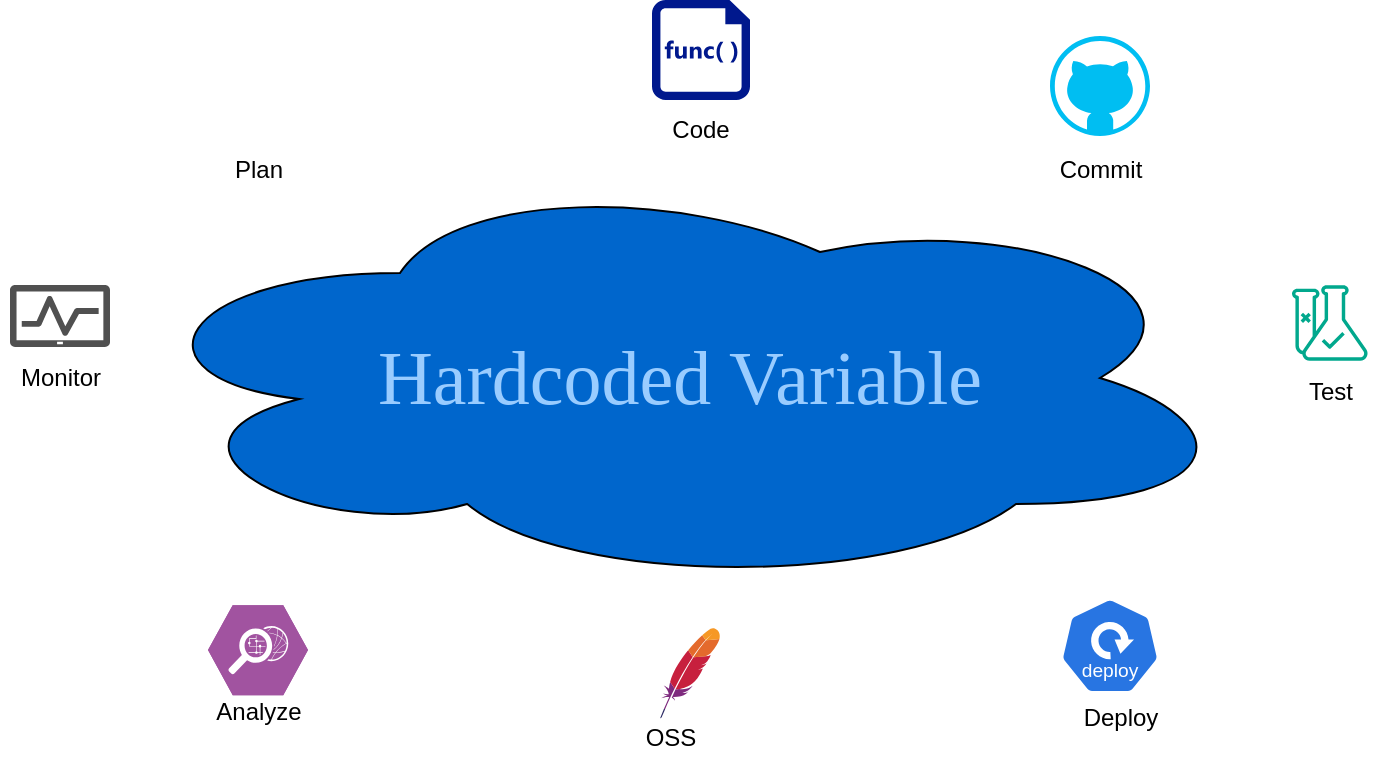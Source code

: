 <mxfile version="24.0.1" type="github">
  <diagram name="Page-1" id="GBpQJX3VlAgqphPgUjDk">
    <mxGraphModel dx="962" dy="612" grid="1" gridSize="10" guides="1" tooltips="1" connect="1" arrows="1" fold="1" page="1" pageScale="1" pageWidth="850" pageHeight="1100" math="0" shadow="0">
      <root>
        <mxCell id="0" />
        <mxCell id="1" parent="0" />
        <mxCell id="RF4C-TeAuxBSGZfzYPdB-1" value="&lt;font color=&quot;#99ccff&quot; style=&quot;font-size: 38px;&quot; face=&quot;Tahoma&quot;&gt;Hardcoded Variable&lt;/font&gt;" style="ellipse;shape=cloud;whiteSpace=wrap;html=1;labelBackgroundColor=#0066CC;fillColor=#0066CC;" vertex="1" parent="1">
          <mxGeometry x="110" y="200" width="560" height="210" as="geometry" />
        </mxCell>
        <mxCell id="RF4C-TeAuxBSGZfzYPdB-2" value="" style="sketch=0;aspect=fixed;pointerEvents=1;shadow=0;dashed=0;html=1;strokeColor=none;labelPosition=center;verticalLabelPosition=bottom;verticalAlign=top;align=center;fillColor=#00188D;shape=mxgraph.mscae.enterprise.code_file" vertex="1" parent="1">
          <mxGeometry x="376" y="116" width="49" height="50" as="geometry" />
        </mxCell>
        <mxCell id="RF4C-TeAuxBSGZfzYPdB-3" value="" style="verticalLabelPosition=bottom;html=1;verticalAlign=top;align=center;strokeColor=none;fillColor=#00BEF2;shape=mxgraph.azure.github_code;pointerEvents=1;" vertex="1" parent="1">
          <mxGeometry x="575" y="134" width="50" height="50" as="geometry" />
        </mxCell>
        <mxCell id="RF4C-TeAuxBSGZfzYPdB-4" value="" style="shape=image;html=1;verticalAlign=top;verticalLabelPosition=bottom;labelBackgroundColor=#ffffff;imageAspect=0;aspect=fixed;image=https://cdn4.iconfinder.com/data/icons/online-shop-7/128/calendar-event-planning-128.png" vertex="1" parent="1">
          <mxGeometry x="150" y="138" width="58" height="58" as="geometry" />
        </mxCell>
        <mxCell id="RF4C-TeAuxBSGZfzYPdB-5" value="" style="verticalLabelPosition=bottom;sketch=0;html=1;fillColor=#A153A0;strokeColor=#ffffff;verticalAlign=top;align=center;points=[[0,0.5,0],[0.125,0.25,0],[0.25,0,0],[0.5,0,0],[0.75,0,0],[0.875,0.25,0],[1,0.5,0],[0.875,0.75,0],[0.75,1,0],[0.5,1,0],[0.125,0.75,0]];pointerEvents=1;shape=mxgraph.cisco_safe.compositeIcon;bgIcon=mxgraph.cisco_safe.design.blank_device;resIcon=mxgraph.cisco_safe.design.monitoring;" vertex="1" parent="1">
          <mxGeometry x="154" y="418.6" width="50" height="45" as="geometry" />
        </mxCell>
        <mxCell id="RF4C-TeAuxBSGZfzYPdB-6" value="" style="dashed=0;outlineConnect=0;html=1;align=center;labelPosition=center;verticalLabelPosition=bottom;verticalAlign=top;shape=mxgraph.weblogos.apache" vertex="1" parent="1">
          <mxGeometry x="380" y="430" width="30" height="45.2" as="geometry" />
        </mxCell>
        <mxCell id="RF4C-TeAuxBSGZfzYPdB-7" value="" style="aspect=fixed;sketch=0;html=1;dashed=0;whitespace=wrap;fillColor=#2875E2;strokeColor=#ffffff;points=[[0.005,0.63,0],[0.1,0.2,0],[0.9,0.2,0],[0.5,0,0],[0.995,0.63,0],[0.72,0.99,0],[0.5,1,0],[0.28,0.99,0]];shape=mxgraph.kubernetes.icon2;kubernetesLabel=1;prIcon=deploy" vertex="1" parent="1">
          <mxGeometry x="580" y="414.9" width="50" height="48" as="geometry" />
        </mxCell>
        <mxCell id="RF4C-TeAuxBSGZfzYPdB-8" value="" style="sketch=0;pointerEvents=1;shadow=0;dashed=0;html=1;strokeColor=none;labelPosition=center;verticalLabelPosition=bottom;verticalAlign=top;align=center;fillColor=#505050;shape=mxgraph.mscae.intune.device_health" vertex="1" parent="1">
          <mxGeometry x="55" y="258.5" width="50" height="31" as="geometry" />
        </mxCell>
        <mxCell id="RF4C-TeAuxBSGZfzYPdB-9" value="" style="sketch=0;outlineConnect=0;fontColor=#232F3E;gradientColor=none;fillColor=#01A88D;strokeColor=none;dashed=0;verticalLabelPosition=bottom;verticalAlign=top;align=center;html=1;fontSize=12;fontStyle=0;aspect=fixed;pointerEvents=1;shape=mxgraph.aws4.sagemaker_shadow_testing;" vertex="1" parent="1">
          <mxGeometry x="696" y="258.5" width="38" height="38" as="geometry" />
        </mxCell>
        <mxCell id="RF4C-TeAuxBSGZfzYPdB-10" value="Code" style="text;html=1;align=center;verticalAlign=middle;resizable=0;points=[];autosize=1;strokeColor=none;fillColor=none;" vertex="1" parent="1">
          <mxGeometry x="375" y="166" width="50" height="30" as="geometry" />
        </mxCell>
        <mxCell id="RF4C-TeAuxBSGZfzYPdB-11" value="Commit" style="text;html=1;align=center;verticalAlign=middle;resizable=0;points=[];autosize=1;strokeColor=none;fillColor=none;" vertex="1" parent="1">
          <mxGeometry x="570" y="186" width="60" height="30" as="geometry" />
        </mxCell>
        <mxCell id="RF4C-TeAuxBSGZfzYPdB-12" value="Test" style="text;html=1;align=center;verticalAlign=middle;resizable=0;points=[];autosize=1;strokeColor=none;fillColor=none;" vertex="1" parent="1">
          <mxGeometry x="690" y="296.5" width="50" height="30" as="geometry" />
        </mxCell>
        <mxCell id="RF4C-TeAuxBSGZfzYPdB-13" value="Plan" style="text;html=1;align=center;verticalAlign=middle;resizable=0;points=[];autosize=1;strokeColor=none;fillColor=none;" vertex="1" parent="1">
          <mxGeometry x="154" y="186" width="50" height="30" as="geometry" />
        </mxCell>
        <mxCell id="RF4C-TeAuxBSGZfzYPdB-14" value="Deploy" style="text;html=1;align=center;verticalAlign=middle;resizable=0;points=[];autosize=1;strokeColor=none;fillColor=none;" vertex="1" parent="1">
          <mxGeometry x="580" y="460.1" width="60" height="30" as="geometry" />
        </mxCell>
        <mxCell id="RF4C-TeAuxBSGZfzYPdB-16" value="OSS" style="text;html=1;align=center;verticalAlign=middle;resizable=0;points=[];autosize=1;strokeColor=none;fillColor=none;" vertex="1" parent="1">
          <mxGeometry x="360" y="470" width="50" height="30" as="geometry" />
        </mxCell>
        <mxCell id="RF4C-TeAuxBSGZfzYPdB-17" value="Monitor" style="text;html=1;align=center;verticalAlign=middle;resizable=0;points=[];autosize=1;strokeColor=none;fillColor=none;" vertex="1" parent="1">
          <mxGeometry x="50" y="289.5" width="60" height="30" as="geometry" />
        </mxCell>
        <mxCell id="RF4C-TeAuxBSGZfzYPdB-18" value="Analyze" style="text;html=1;align=center;verticalAlign=middle;resizable=0;points=[];autosize=1;strokeColor=none;fillColor=none;" vertex="1" parent="1">
          <mxGeometry x="144" y="456.6" width="70" height="30" as="geometry" />
        </mxCell>
      </root>
    </mxGraphModel>
  </diagram>
</mxfile>
